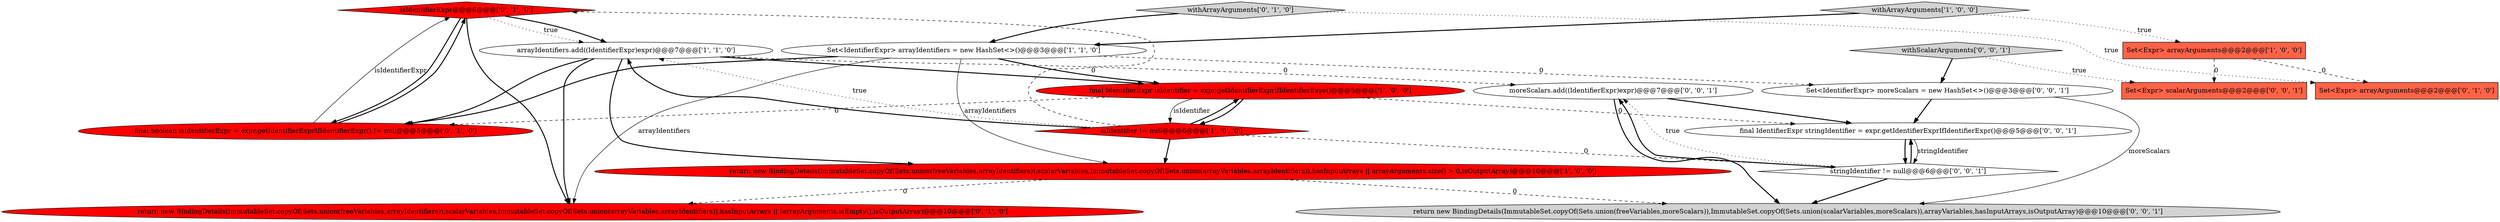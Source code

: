digraph {
7 [style = filled, label = "return new BindingDetails(ImmutableSet.copyOf(Sets.union(freeVariables,arrayIdentifiers)),scalarVariables,ImmutableSet.copyOf(Sets.union(arrayVariables,arrayIdentifiers)),hasInputArrays || !arrayArguments.isEmpty(),isOutputArray)@@@10@@@['0', '1', '0']", fillcolor = red, shape = ellipse image = "AAA1AAABBB2BBB"];
18 [style = filled, label = "stringIdentifier != null@@@6@@@['0', '0', '1']", fillcolor = white, shape = diamond image = "AAA0AAABBB3BBB"];
8 [style = filled, label = "Set<Expr> arrayArguments@@@2@@@['0', '1', '0']", fillcolor = tomato, shape = box image = "AAA1AAABBB2BBB"];
15 [style = filled, label = "moreScalars.add((IdentifierExpr)expr)@@@7@@@['0', '0', '1']", fillcolor = white, shape = ellipse image = "AAA0AAABBB3BBB"];
13 [style = filled, label = "return new BindingDetails(ImmutableSet.copyOf(Sets.union(freeVariables,moreScalars)),ImmutableSet.copyOf(Sets.union(scalarVariables,moreScalars)),arrayVariables,hasInputArrays,isOutputArray)@@@10@@@['0', '0', '1']", fillcolor = lightgray, shape = ellipse image = "AAA0AAABBB3BBB"];
10 [style = filled, label = "isIdentifierExpr@@@6@@@['0', '1', '0']", fillcolor = red, shape = diamond image = "AAA1AAABBB2BBB"];
2 [style = filled, label = "isIdentifier != null@@@6@@@['1', '0', '0']", fillcolor = red, shape = diamond image = "AAA1AAABBB1BBB"];
9 [style = filled, label = "final boolean isIdentifierExpr = expr.getIdentifierExprIfIdentifierExpr() != null@@@5@@@['0', '1', '0']", fillcolor = red, shape = ellipse image = "AAA1AAABBB2BBB"];
4 [style = filled, label = "Set<IdentifierExpr> arrayIdentifiers = new HashSet<>()@@@3@@@['1', '1', '0']", fillcolor = white, shape = ellipse image = "AAA0AAABBB1BBB"];
11 [style = filled, label = "withArrayArguments['0', '1', '0']", fillcolor = lightgray, shape = diamond image = "AAA0AAABBB2BBB"];
17 [style = filled, label = "Set<Expr> scalarArguments@@@2@@@['0', '0', '1']", fillcolor = tomato, shape = box image = "AAA0AAABBB3BBB"];
3 [style = filled, label = "arrayIdentifiers.add((IdentifierExpr)expr)@@@7@@@['1', '1', '0']", fillcolor = white, shape = ellipse image = "AAA0AAABBB1BBB"];
0 [style = filled, label = "return new BindingDetails(ImmutableSet.copyOf(Sets.union(freeVariables,arrayIdentifiers)),scalarVariables,ImmutableSet.copyOf(Sets.union(arrayVariables,arrayIdentifiers)),hasInputArrays || arrayArguments.size() > 0,isOutputArray)@@@10@@@['1', '0', '0']", fillcolor = red, shape = ellipse image = "AAA1AAABBB1BBB"];
14 [style = filled, label = "withScalarArguments['0', '0', '1']", fillcolor = lightgray, shape = diamond image = "AAA0AAABBB3BBB"];
6 [style = filled, label = "Set<Expr> arrayArguments@@@2@@@['1', '0', '0']", fillcolor = tomato, shape = box image = "AAA1AAABBB1BBB"];
16 [style = filled, label = "Set<IdentifierExpr> moreScalars = new HashSet<>()@@@3@@@['0', '0', '1']", fillcolor = white, shape = ellipse image = "AAA0AAABBB3BBB"];
1 [style = filled, label = "final IdentifierExpr isIdentifier = expr.getIdentifierExprIfIdentifierExpr()@@@5@@@['1', '0', '0']", fillcolor = red, shape = ellipse image = "AAA1AAABBB1BBB"];
5 [style = filled, label = "withArrayArguments['1', '0', '0']", fillcolor = lightgray, shape = diamond image = "AAA0AAABBB1BBB"];
12 [style = filled, label = "final IdentifierExpr stringIdentifier = expr.getIdentifierExprIfIdentifierExpr()@@@5@@@['0', '0', '1']", fillcolor = white, shape = ellipse image = "AAA0AAABBB3BBB"];
2->3 [style = dotted, label="true"];
14->16 [style = bold, label=""];
4->9 [style = bold, label=""];
6->8 [style = dashed, label="0"];
15->13 [style = bold, label=""];
4->16 [style = dashed, label="0"];
3->1 [style = bold, label=""];
2->1 [style = bold, label=""];
2->3 [style = bold, label=""];
11->4 [style = bold, label=""];
18->15 [style = bold, label=""];
18->15 [style = dotted, label="true"];
18->12 [style = bold, label=""];
5->6 [style = dotted, label="true"];
10->3 [style = dotted, label="true"];
10->3 [style = bold, label=""];
1->9 [style = dashed, label="0"];
6->17 [style = dashed, label="0"];
9->10 [style = bold, label=""];
9->10 [style = solid, label="isIdentifierExpr"];
10->7 [style = bold, label=""];
3->0 [style = bold, label=""];
2->10 [style = dashed, label="0"];
3->9 [style = bold, label=""];
14->17 [style = dotted, label="true"];
1->12 [style = dashed, label="0"];
2->0 [style = bold, label=""];
3->7 [style = bold, label=""];
1->2 [style = solid, label="isIdentifier"];
5->4 [style = bold, label=""];
0->13 [style = dashed, label="0"];
12->18 [style = bold, label=""];
18->13 [style = bold, label=""];
2->18 [style = dashed, label="0"];
3->15 [style = dashed, label="0"];
11->8 [style = dotted, label="true"];
1->2 [style = bold, label=""];
4->1 [style = bold, label=""];
10->9 [style = bold, label=""];
15->12 [style = bold, label=""];
12->18 [style = solid, label="stringIdentifier"];
4->0 [style = solid, label="arrayIdentifiers"];
0->7 [style = dashed, label="0"];
4->7 [style = solid, label="arrayIdentifiers"];
16->12 [style = bold, label=""];
16->13 [style = solid, label="moreScalars"];
}
